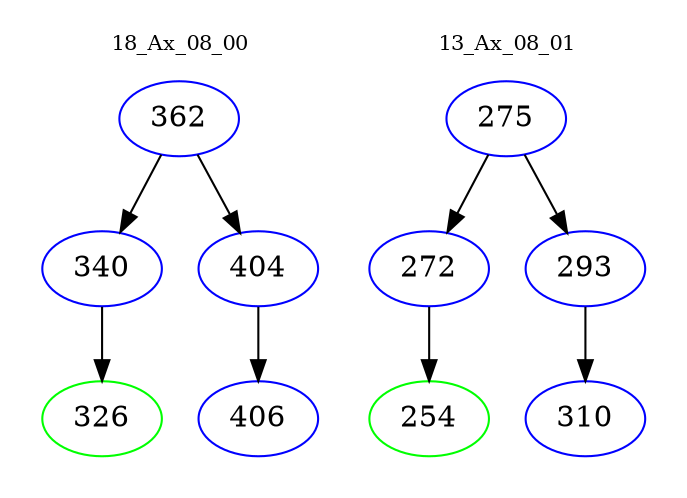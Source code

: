 digraph{
subgraph cluster_0 {
color = white
label = "18_Ax_08_00";
fontsize=10;
T0_362 [label="362", color="blue"]
T0_362 -> T0_340 [color="black"]
T0_340 [label="340", color="blue"]
T0_340 -> T0_326 [color="black"]
T0_326 [label="326", color="green"]
T0_362 -> T0_404 [color="black"]
T0_404 [label="404", color="blue"]
T0_404 -> T0_406 [color="black"]
T0_406 [label="406", color="blue"]
}
subgraph cluster_1 {
color = white
label = "13_Ax_08_01";
fontsize=10;
T1_275 [label="275", color="blue"]
T1_275 -> T1_272 [color="black"]
T1_272 [label="272", color="blue"]
T1_272 -> T1_254 [color="black"]
T1_254 [label="254", color="green"]
T1_275 -> T1_293 [color="black"]
T1_293 [label="293", color="blue"]
T1_293 -> T1_310 [color="black"]
T1_310 [label="310", color="blue"]
}
}
